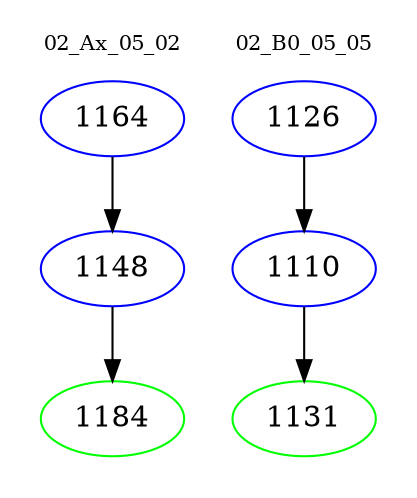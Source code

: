 digraph{
subgraph cluster_0 {
color = white
label = "02_Ax_05_02";
fontsize=10;
T0_1164 [label="1164", color="blue"]
T0_1164 -> T0_1148 [color="black"]
T0_1148 [label="1148", color="blue"]
T0_1148 -> T0_1184 [color="black"]
T0_1184 [label="1184", color="green"]
}
subgraph cluster_1 {
color = white
label = "02_B0_05_05";
fontsize=10;
T1_1126 [label="1126", color="blue"]
T1_1126 -> T1_1110 [color="black"]
T1_1110 [label="1110", color="blue"]
T1_1110 -> T1_1131 [color="black"]
T1_1131 [label="1131", color="green"]
}
}
